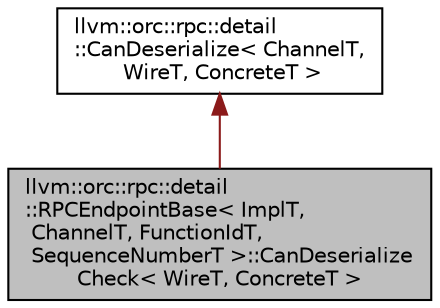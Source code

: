 digraph "llvm::orc::rpc::detail::RPCEndpointBase&lt; ImplT, ChannelT, FunctionIdT, SequenceNumberT &gt;::CanDeserializeCheck&lt; WireT, ConcreteT &gt;"
{
 // LATEX_PDF_SIZE
  bgcolor="transparent";
  edge [fontname="Helvetica",fontsize="10",labelfontname="Helvetica",labelfontsize="10"];
  node [fontname="Helvetica",fontsize="10",shape="box"];
  Node1 [label="llvm::orc::rpc::detail\l::RPCEndpointBase\< ImplT,\l ChannelT, FunctionIdT,\l SequenceNumberT \>::CanDeserialize\lCheck\< WireT, ConcreteT \>",height=0.2,width=0.4,color="black", fillcolor="grey75", style="filled", fontcolor="black",tooltip=" "];
  Node2 -> Node1 [dir="back",color="firebrick4",fontsize="10",style="solid",fontname="Helvetica"];
  Node2 [label="llvm::orc::rpc::detail\l::CanDeserialize\< ChannelT,\l WireT, ConcreteT \>",height=0.2,width=0.4,color="black",URL="$classllvm_1_1orc_1_1rpc_1_1detail_1_1CanDeserialize.html",tooltip=" "];
}

